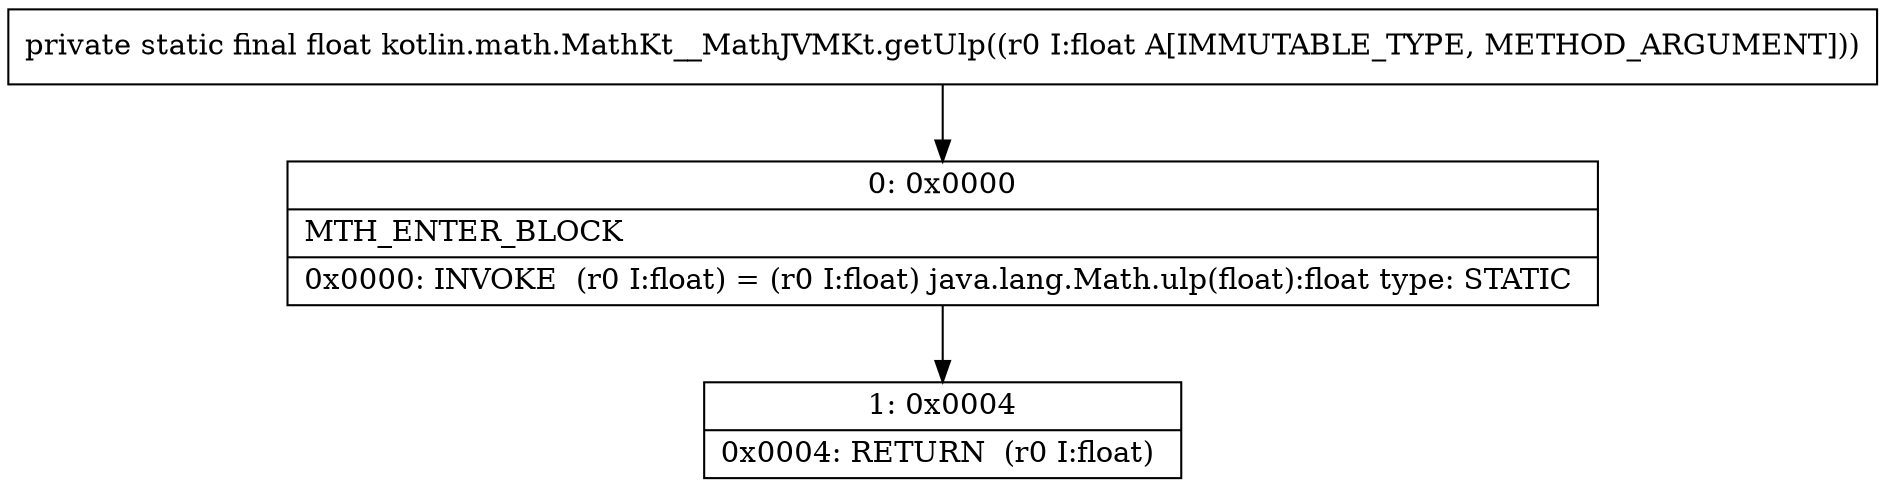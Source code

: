 digraph "CFG forkotlin.math.MathKt__MathJVMKt.getUlp(F)F" {
Node_0 [shape=record,label="{0\:\ 0x0000|MTH_ENTER_BLOCK\l|0x0000: INVOKE  (r0 I:float) = (r0 I:float) java.lang.Math.ulp(float):float type: STATIC \l}"];
Node_1 [shape=record,label="{1\:\ 0x0004|0x0004: RETURN  (r0 I:float) \l}"];
MethodNode[shape=record,label="{private static final float kotlin.math.MathKt__MathJVMKt.getUlp((r0 I:float A[IMMUTABLE_TYPE, METHOD_ARGUMENT])) }"];
MethodNode -> Node_0;
Node_0 -> Node_1;
}

